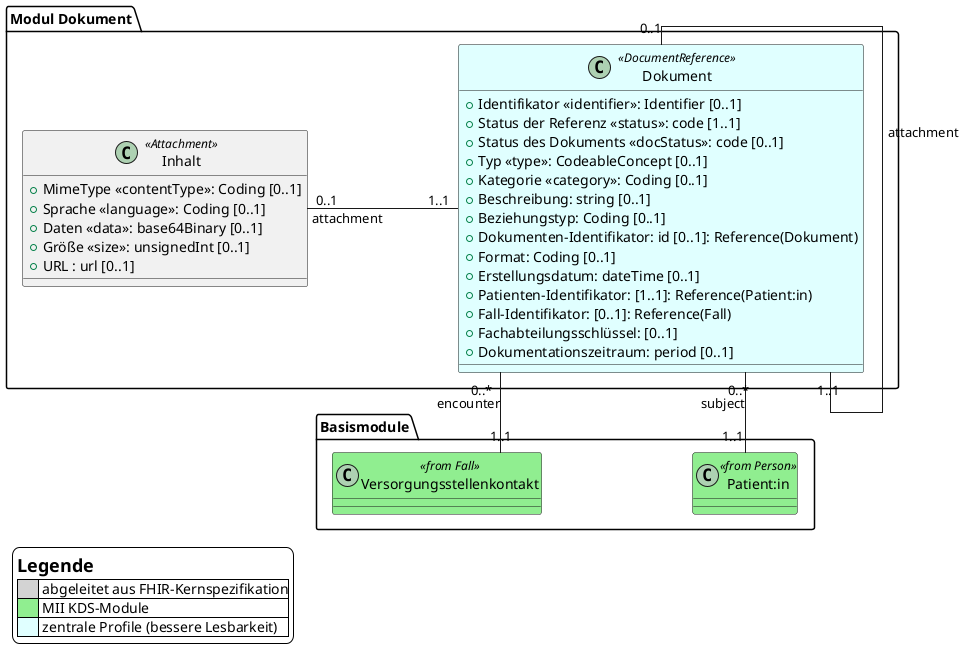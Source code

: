 @startuml
skinparam Linetype ortho
skinparam Nodesep 150
skinparam Ranksep 80
skinparam legendBackgroundColor #white

package "Modul Dokument" {
  class Dokument <<DocumentReference>> #LightCyan {
  + Identifikator <<identifier>>: Identifier [0..1]
  + Status der Referenz <<status>>: code [1..1]
  + Status des Dokuments <<docStatus>>: code [0..1]
  + Typ <<type>>: CodeableConcept [0..1]
  + Kategorie <<category>>: Coding [0..1] 
  + Beschreibung: string [0..1]
  + Beziehungstyp: Coding [0..1]
  + {field} Dokumenten-Identifikator: id [0..1]: Reference(Dokument)
  + Format: Coding [0..1]
  + Erstellungsdatum: dateTime [0..1]
  + {field} Patienten-Identifikator: [1..1]: Reference(Patient:in)
  + {field} Fall-Identifikator: [0..1]: Reference(Fall)
  + Fachabteilungsschlüssel: [0..1]
  + Dokumentationszeitraum: period [0..1]
}
  class Inhalt <<Attachment>>{
  + MimeType <<contentType>>: Coding [0..1]
  + Sprache <<language>>: Coding [0..1]
  + Daten <<data>>: base64Binary [0..1]
  + Größe <<size>>: unsignedInt [0..1]
  + URL : url [0..1]
}
}
Dokument "1..1" -l- "0..1" Inhalt: attachment
Dokument "1..1" -l- "0..1" Dokument: attachment

package "Basismodule" {
  class "Patient:in" <<from Person>> #Lightgreen {
}

  class Versorgungsstellenkontakt <<from Fall>> #Lightgreen {
}


}

Dokument "0..*" -- "1..1" "Patient:in" : subject
Dokument "0..*" -- "1..1" "Versorgungsstellenkontakt" : encounter

legend left
    = Legende
    |<#lightgray>      | abgeleitet aus FHIR-Kernspezifikation|
    |<#lightgreen>     | MII KDS-Module|
    |<#lightcyan>      | zentrale Profile (bessere Lesbarkeit)|
'    |<#lightyellow>    | Extensions|
endlegend
@enduml